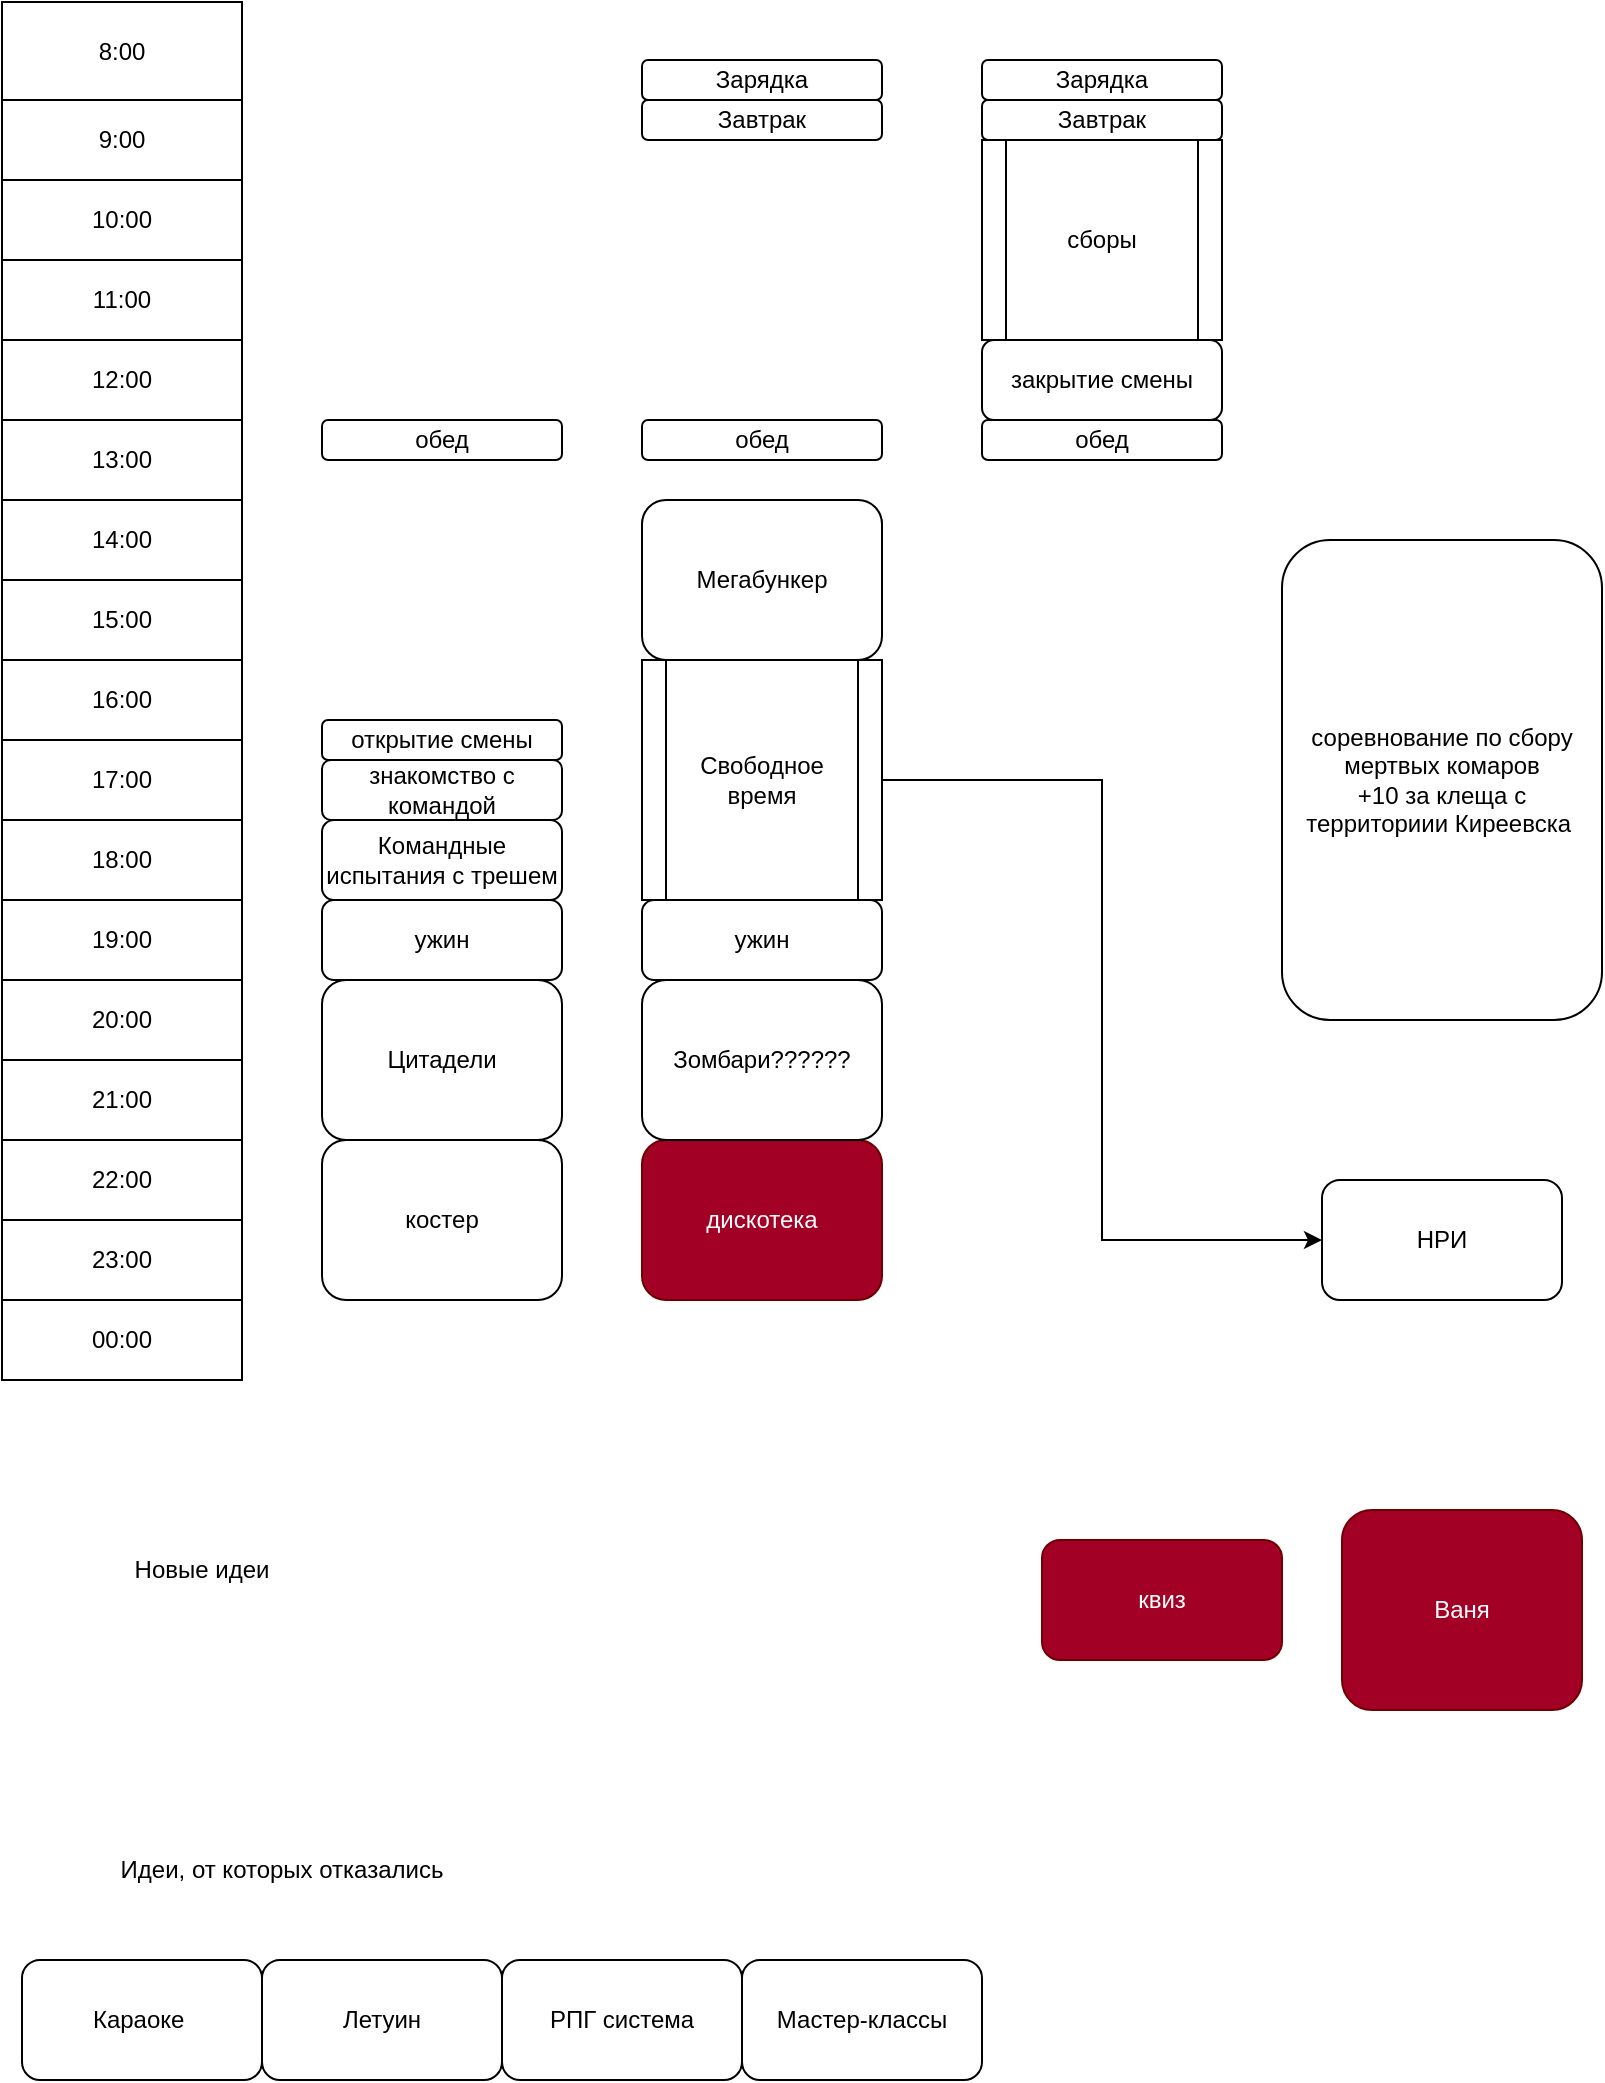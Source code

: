 <mxfile version="24.4.13" type="github">
  <diagram name="Страница — 1" id="9B39_AXJTMzBwbwr1YN8">
    <mxGraphModel dx="1498" dy="1997" grid="1" gridSize="10" guides="1" tooltips="1" connect="1" arrows="1" fold="1" page="1" pageScale="1" pageWidth="827" pageHeight="1169" math="0" shadow="0">
      <root>
        <mxCell id="0" />
        <mxCell id="1" parent="0" />
        <mxCell id="9FWTLxdHn_tQ9UNzXZhc-1" value="8:00" style="rounded=0;whiteSpace=wrap;html=1;" parent="1" vertex="1">
          <mxGeometry y="-1169" width="120" height="49" as="geometry" />
        </mxCell>
        <mxCell id="9FWTLxdHn_tQ9UNzXZhc-2" value="9:00" style="rounded=0;whiteSpace=wrap;html=1;" parent="1" vertex="1">
          <mxGeometry y="-1120" width="120" height="40" as="geometry" />
        </mxCell>
        <mxCell id="9FWTLxdHn_tQ9UNzXZhc-3" value="10:00" style="rounded=0;whiteSpace=wrap;html=1;" parent="1" vertex="1">
          <mxGeometry y="-1080" width="120" height="40" as="geometry" />
        </mxCell>
        <mxCell id="9FWTLxdHn_tQ9UNzXZhc-4" value="11:00" style="rounded=0;whiteSpace=wrap;html=1;" parent="1" vertex="1">
          <mxGeometry y="-1040" width="120" height="40" as="geometry" />
        </mxCell>
        <mxCell id="9FWTLxdHn_tQ9UNzXZhc-5" value="12:00" style="rounded=0;whiteSpace=wrap;html=1;" parent="1" vertex="1">
          <mxGeometry y="-1000" width="120" height="40" as="geometry" />
        </mxCell>
        <mxCell id="9FWTLxdHn_tQ9UNzXZhc-6" value="13:00" style="rounded=0;whiteSpace=wrap;html=1;" parent="1" vertex="1">
          <mxGeometry y="-960" width="120" height="40" as="geometry" />
        </mxCell>
        <mxCell id="9FWTLxdHn_tQ9UNzXZhc-7" value="14:00" style="rounded=0;whiteSpace=wrap;html=1;" parent="1" vertex="1">
          <mxGeometry y="-920" width="120" height="40" as="geometry" />
        </mxCell>
        <mxCell id="9FWTLxdHn_tQ9UNzXZhc-8" value="15:00" style="rounded=0;whiteSpace=wrap;html=1;" parent="1" vertex="1">
          <mxGeometry y="-880" width="120" height="40" as="geometry" />
        </mxCell>
        <mxCell id="9FWTLxdHn_tQ9UNzXZhc-9" value="16:00" style="rounded=0;whiteSpace=wrap;html=1;" parent="1" vertex="1">
          <mxGeometry y="-840" width="120" height="40" as="geometry" />
        </mxCell>
        <mxCell id="9FWTLxdHn_tQ9UNzXZhc-10" value="17:00" style="rounded=0;whiteSpace=wrap;html=1;" parent="1" vertex="1">
          <mxGeometry y="-800" width="120" height="40" as="geometry" />
        </mxCell>
        <mxCell id="9FWTLxdHn_tQ9UNzXZhc-11" value="18:00" style="rounded=0;whiteSpace=wrap;html=1;" parent="1" vertex="1">
          <mxGeometry y="-760" width="120" height="40" as="geometry" />
        </mxCell>
        <mxCell id="9FWTLxdHn_tQ9UNzXZhc-12" value="19:00" style="rounded=0;whiteSpace=wrap;html=1;" parent="1" vertex="1">
          <mxGeometry y="-720" width="120" height="40" as="geometry" />
        </mxCell>
        <mxCell id="9FWTLxdHn_tQ9UNzXZhc-13" value="20:00" style="rounded=0;whiteSpace=wrap;html=1;" parent="1" vertex="1">
          <mxGeometry y="-680" width="120" height="40" as="geometry" />
        </mxCell>
        <mxCell id="9FWTLxdHn_tQ9UNzXZhc-14" value="21:00" style="rounded=0;whiteSpace=wrap;html=1;" parent="1" vertex="1">
          <mxGeometry y="-640" width="120" height="40" as="geometry" />
        </mxCell>
        <mxCell id="9FWTLxdHn_tQ9UNzXZhc-15" value="22:00" style="rounded=0;whiteSpace=wrap;html=1;" parent="1" vertex="1">
          <mxGeometry y="-600" width="120" height="40" as="geometry" />
        </mxCell>
        <mxCell id="9FWTLxdHn_tQ9UNzXZhc-16" value="23:00" style="rounded=0;whiteSpace=wrap;html=1;" parent="1" vertex="1">
          <mxGeometry y="-560" width="120" height="40" as="geometry" />
        </mxCell>
        <mxCell id="9FWTLxdHn_tQ9UNzXZhc-17" value="00:00" style="rounded=0;whiteSpace=wrap;html=1;" parent="1" vertex="1">
          <mxGeometry y="-520" width="120" height="40" as="geometry" />
        </mxCell>
        <mxCell id="9FWTLxdHn_tQ9UNzXZhc-18" value="Завтрак" style="rounded=1;whiteSpace=wrap;html=1;" parent="1" vertex="1">
          <mxGeometry x="320" y="-1120" width="120" height="20" as="geometry" />
        </mxCell>
        <mxCell id="9FWTLxdHn_tQ9UNzXZhc-19" value="Завтрак" style="rounded=1;whiteSpace=wrap;html=1;" parent="1" vertex="1">
          <mxGeometry x="490" y="-1120" width="120" height="20" as="geometry" />
        </mxCell>
        <mxCell id="9FWTLxdHn_tQ9UNzXZhc-20" value="обед" style="rounded=1;whiteSpace=wrap;html=1;" parent="1" vertex="1">
          <mxGeometry x="320" y="-960" width="120" height="20" as="geometry" />
        </mxCell>
        <mxCell id="9FWTLxdHn_tQ9UNzXZhc-21" value="обед" style="rounded=1;whiteSpace=wrap;html=1;" parent="1" vertex="1">
          <mxGeometry x="490" y="-960" width="120" height="20" as="geometry" />
        </mxCell>
        <mxCell id="9FWTLxdHn_tQ9UNzXZhc-22" value="ужин" style="rounded=1;whiteSpace=wrap;html=1;" parent="1" vertex="1">
          <mxGeometry x="320" y="-720" width="120" height="40" as="geometry" />
        </mxCell>
        <mxCell id="9FWTLxdHn_tQ9UNzXZhc-23" value="ужин" style="rounded=1;whiteSpace=wrap;html=1;" parent="1" vertex="1">
          <mxGeometry x="160" y="-720" width="120" height="40" as="geometry" />
        </mxCell>
        <mxCell id="9FWTLxdHn_tQ9UNzXZhc-24" style="edgeStyle=orthogonalEdgeStyle;rounded=0;orthogonalLoop=1;jettySize=auto;html=1;exitX=0.5;exitY=0;exitDx=0;exitDy=0;" parent="1" source="9FWTLxdHn_tQ9UNzXZhc-25" edge="1">
          <mxGeometry relative="1" as="geometry">
            <mxPoint x="220" y="-800" as="targetPoint" />
          </mxGeometry>
        </mxCell>
        <mxCell id="9FWTLxdHn_tQ9UNzXZhc-25" value="открытие смены" style="rounded=1;whiteSpace=wrap;html=1;" parent="1" vertex="1">
          <mxGeometry x="160" y="-810" width="120" height="20" as="geometry" />
        </mxCell>
        <mxCell id="9FWTLxdHn_tQ9UNzXZhc-26" value="закрытие смены" style="rounded=1;whiteSpace=wrap;html=1;" parent="1" vertex="1">
          <mxGeometry x="490" y="-1000" width="120" height="40" as="geometry" />
        </mxCell>
        <mxCell id="9FWTLxdHn_tQ9UNzXZhc-27" value="знакомство с командой" style="rounded=1;whiteSpace=wrap;html=1;" parent="1" vertex="1">
          <mxGeometry x="160" y="-790" width="120" height="30" as="geometry" />
        </mxCell>
        <mxCell id="9FWTLxdHn_tQ9UNzXZhc-28" value="квиз" style="rounded=1;whiteSpace=wrap;html=1;fillColor=#a20025;fontColor=#ffffff;strokeColor=#6F0000;" parent="1" vertex="1">
          <mxGeometry x="520" y="-400" width="120" height="60" as="geometry" />
        </mxCell>
        <mxCell id="9FWTLxdHn_tQ9UNzXZhc-29" value="Цитадели" style="rounded=1;whiteSpace=wrap;html=1;" parent="1" vertex="1">
          <mxGeometry x="160" y="-680" width="120" height="80" as="geometry" />
        </mxCell>
        <mxCell id="9FWTLxdHn_tQ9UNzXZhc-30" value="костер" style="rounded=1;whiteSpace=wrap;html=1;" parent="1" vertex="1">
          <mxGeometry x="160" y="-600" width="120" height="80" as="geometry" />
        </mxCell>
        <mxCell id="9FWTLxdHn_tQ9UNzXZhc-31" value="дискотека" style="rounded=1;whiteSpace=wrap;html=1;fillColor=#a20025;fontColor=#ffffff;strokeColor=#6F0000;" parent="1" vertex="1">
          <mxGeometry x="320" y="-600" width="120" height="80" as="geometry" />
        </mxCell>
        <mxCell id="9FWTLxdHn_tQ9UNzXZhc-32" value="Командные испытания с трешем" style="rounded=1;whiteSpace=wrap;html=1;" parent="1" vertex="1">
          <mxGeometry x="160" y="-760" width="120" height="40" as="geometry" />
        </mxCell>
        <mxCell id="9FWTLxdHn_tQ9UNzXZhc-33" value="обед" style="rounded=1;whiteSpace=wrap;html=1;" parent="1" vertex="1">
          <mxGeometry x="160" y="-960" width="120" height="20" as="geometry" />
        </mxCell>
        <mxCell id="9FWTLxdHn_tQ9UNzXZhc-34" value="Зарядка" style="rounded=1;whiteSpace=wrap;html=1;" parent="1" vertex="1">
          <mxGeometry x="320" y="-1140" width="120" height="20" as="geometry" />
        </mxCell>
        <mxCell id="9FWTLxdHn_tQ9UNzXZhc-35" value="сборы" style="shape=process;whiteSpace=wrap;html=1;backgroundOutline=1;" parent="1" vertex="1">
          <mxGeometry x="490" y="-1100" width="120" height="100" as="geometry" />
        </mxCell>
        <mxCell id="9FWTLxdHn_tQ9UNzXZhc-36" value="Зарядка" style="rounded=1;whiteSpace=wrap;html=1;" parent="1" vertex="1">
          <mxGeometry x="490" y="-1140" width="120" height="20" as="geometry" />
        </mxCell>
        <mxCell id="9FWTLxdHn_tQ9UNzXZhc-37" value="Ваня" style="rounded=1;whiteSpace=wrap;html=1;fillColor=#a20025;fontColor=#ffffff;strokeColor=#6F0000;" parent="1" vertex="1">
          <mxGeometry x="670" y="-415" width="120" height="100" as="geometry" />
        </mxCell>
        <mxCell id="9FWTLxdHn_tQ9UNzXZhc-38" value="Зомбари??????" style="rounded=1;whiteSpace=wrap;html=1;" parent="1" vertex="1">
          <mxGeometry x="320" y="-680" width="120" height="80" as="geometry" />
        </mxCell>
        <mxCell id="9FWTLxdHn_tQ9UNzXZhc-39" value="НРИ" style="rounded=1;whiteSpace=wrap;html=1;" parent="1" vertex="1">
          <mxGeometry x="660" y="-580" width="120" height="60" as="geometry" />
        </mxCell>
        <mxCell id="9FWTLxdHn_tQ9UNzXZhc-40" value="Идеи, от которых отказались" style="text;html=1;align=center;verticalAlign=middle;whiteSpace=wrap;rounded=0;" parent="1" vertex="1">
          <mxGeometry x="30" y="-250" width="220" height="30" as="geometry" />
        </mxCell>
        <mxCell id="9FWTLxdHn_tQ9UNzXZhc-41" value="Новые идеи" style="text;html=1;align=center;verticalAlign=middle;whiteSpace=wrap;rounded=0;" parent="1" vertex="1">
          <mxGeometry x="40" y="-400" width="120" height="30" as="geometry" />
        </mxCell>
        <mxCell id="9FWTLxdHn_tQ9UNzXZhc-42" value="Мегабункер" style="rounded=1;whiteSpace=wrap;html=1;" parent="1" vertex="1">
          <mxGeometry x="320" y="-920" width="120" height="80" as="geometry" />
        </mxCell>
        <mxCell id="9FWTLxdHn_tQ9UNzXZhc-43" value="Караоке&amp;nbsp;" style="rounded=1;whiteSpace=wrap;html=1;" parent="1" vertex="1">
          <mxGeometry x="10" y="-190" width="120" height="60" as="geometry" />
        </mxCell>
        <mxCell id="9FWTLxdHn_tQ9UNzXZhc-44" value="Летуин" style="rounded=1;whiteSpace=wrap;html=1;" parent="1" vertex="1">
          <mxGeometry x="130" y="-190" width="120" height="60" as="geometry" />
        </mxCell>
        <mxCell id="9FWTLxdHn_tQ9UNzXZhc-45" value="РПГ система" style="rounded=1;whiteSpace=wrap;html=1;" parent="1" vertex="1">
          <mxGeometry x="250" y="-190" width="120" height="60" as="geometry" />
        </mxCell>
        <mxCell id="9FWTLxdHn_tQ9UNzXZhc-46" value="Мастер-классы" style="rounded=1;whiteSpace=wrap;html=1;" parent="1" vertex="1">
          <mxGeometry x="370" y="-190" width="120" height="60" as="geometry" />
        </mxCell>
        <mxCell id="9FWTLxdHn_tQ9UNzXZhc-47" value="соревнование по сбору мертвых комаров&lt;div&gt;+10 за клеща с территориии Киреевска&amp;nbsp;&lt;/div&gt;" style="rounded=1;whiteSpace=wrap;html=1;" parent="1" vertex="1">
          <mxGeometry x="640" y="-900" width="160" height="240" as="geometry" />
        </mxCell>
        <mxCell id="9FWTLxdHn_tQ9UNzXZhc-48" style="edgeStyle=orthogonalEdgeStyle;rounded=0;orthogonalLoop=1;jettySize=auto;html=1;entryX=0;entryY=0.5;entryDx=0;entryDy=0;" parent="1" source="9FWTLxdHn_tQ9UNzXZhc-49" target="9FWTLxdHn_tQ9UNzXZhc-39" edge="1">
          <mxGeometry relative="1" as="geometry" />
        </mxCell>
        <mxCell id="9FWTLxdHn_tQ9UNzXZhc-49" value="Свободное время" style="shape=process;whiteSpace=wrap;html=1;backgroundOutline=1;" parent="1" vertex="1">
          <mxGeometry x="320" y="-840" width="120" height="120" as="geometry" />
        </mxCell>
      </root>
    </mxGraphModel>
  </diagram>
</mxfile>
